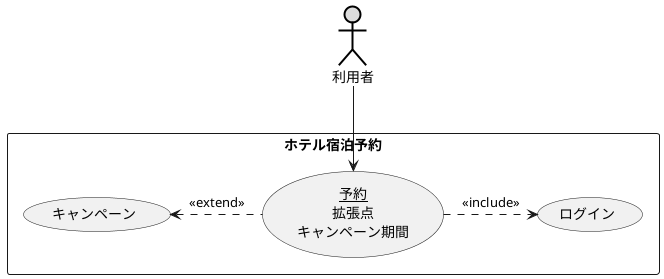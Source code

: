 @startuml
actor 利用者 #DDDDDD;line:black;line.bold;
rectangle ホテル宿泊予約{
    usecase ログイン
    usecase キャンペーン
    usecase (<u>予約</u>\n拡張点\nキャンペーン期間) as input
}
  利用者-->input
  キャンペーン <. input : << extend >>
 input .> ログイン : << include >>
@enduml